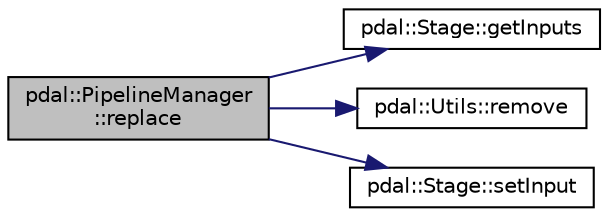 digraph "pdal::PipelineManager::replace"
{
  edge [fontname="Helvetica",fontsize="10",labelfontname="Helvetica",labelfontsize="10"];
  node [fontname="Helvetica",fontsize="10",shape=record];
  rankdir="LR";
  Node1 [label="pdal::PipelineManager\l::replace",height=0.2,width=0.4,color="black", fillcolor="grey75", style="filled", fontcolor="black"];
  Node1 -> Node2 [color="midnightblue",fontsize="10",style="solid",fontname="Helvetica"];
  Node2 [label="pdal::Stage::getInputs",height=0.2,width=0.4,color="black", fillcolor="white", style="filled",URL="$classpdal_1_1Stage.html#ae5e297f007d2b4cb380e7f34a6b472cd"];
  Node1 -> Node3 [color="midnightblue",fontsize="10",style="solid",fontname="Helvetica"];
  Node3 [label="pdal::Utils::remove",height=0.2,width=0.4,color="black", fillcolor="white", style="filled",URL="$namespacepdal_1_1Utils.html#ad875f14218020d7d4d10803f5a115bdb"];
  Node1 -> Node4 [color="midnightblue",fontsize="10",style="solid",fontname="Helvetica"];
  Node4 [label="pdal::Stage::setInput",height=0.2,width=0.4,color="black", fillcolor="white", style="filled",URL="$classpdal_1_1Stage.html#abfd87d459bea04a919aace286b2e377e"];
}
